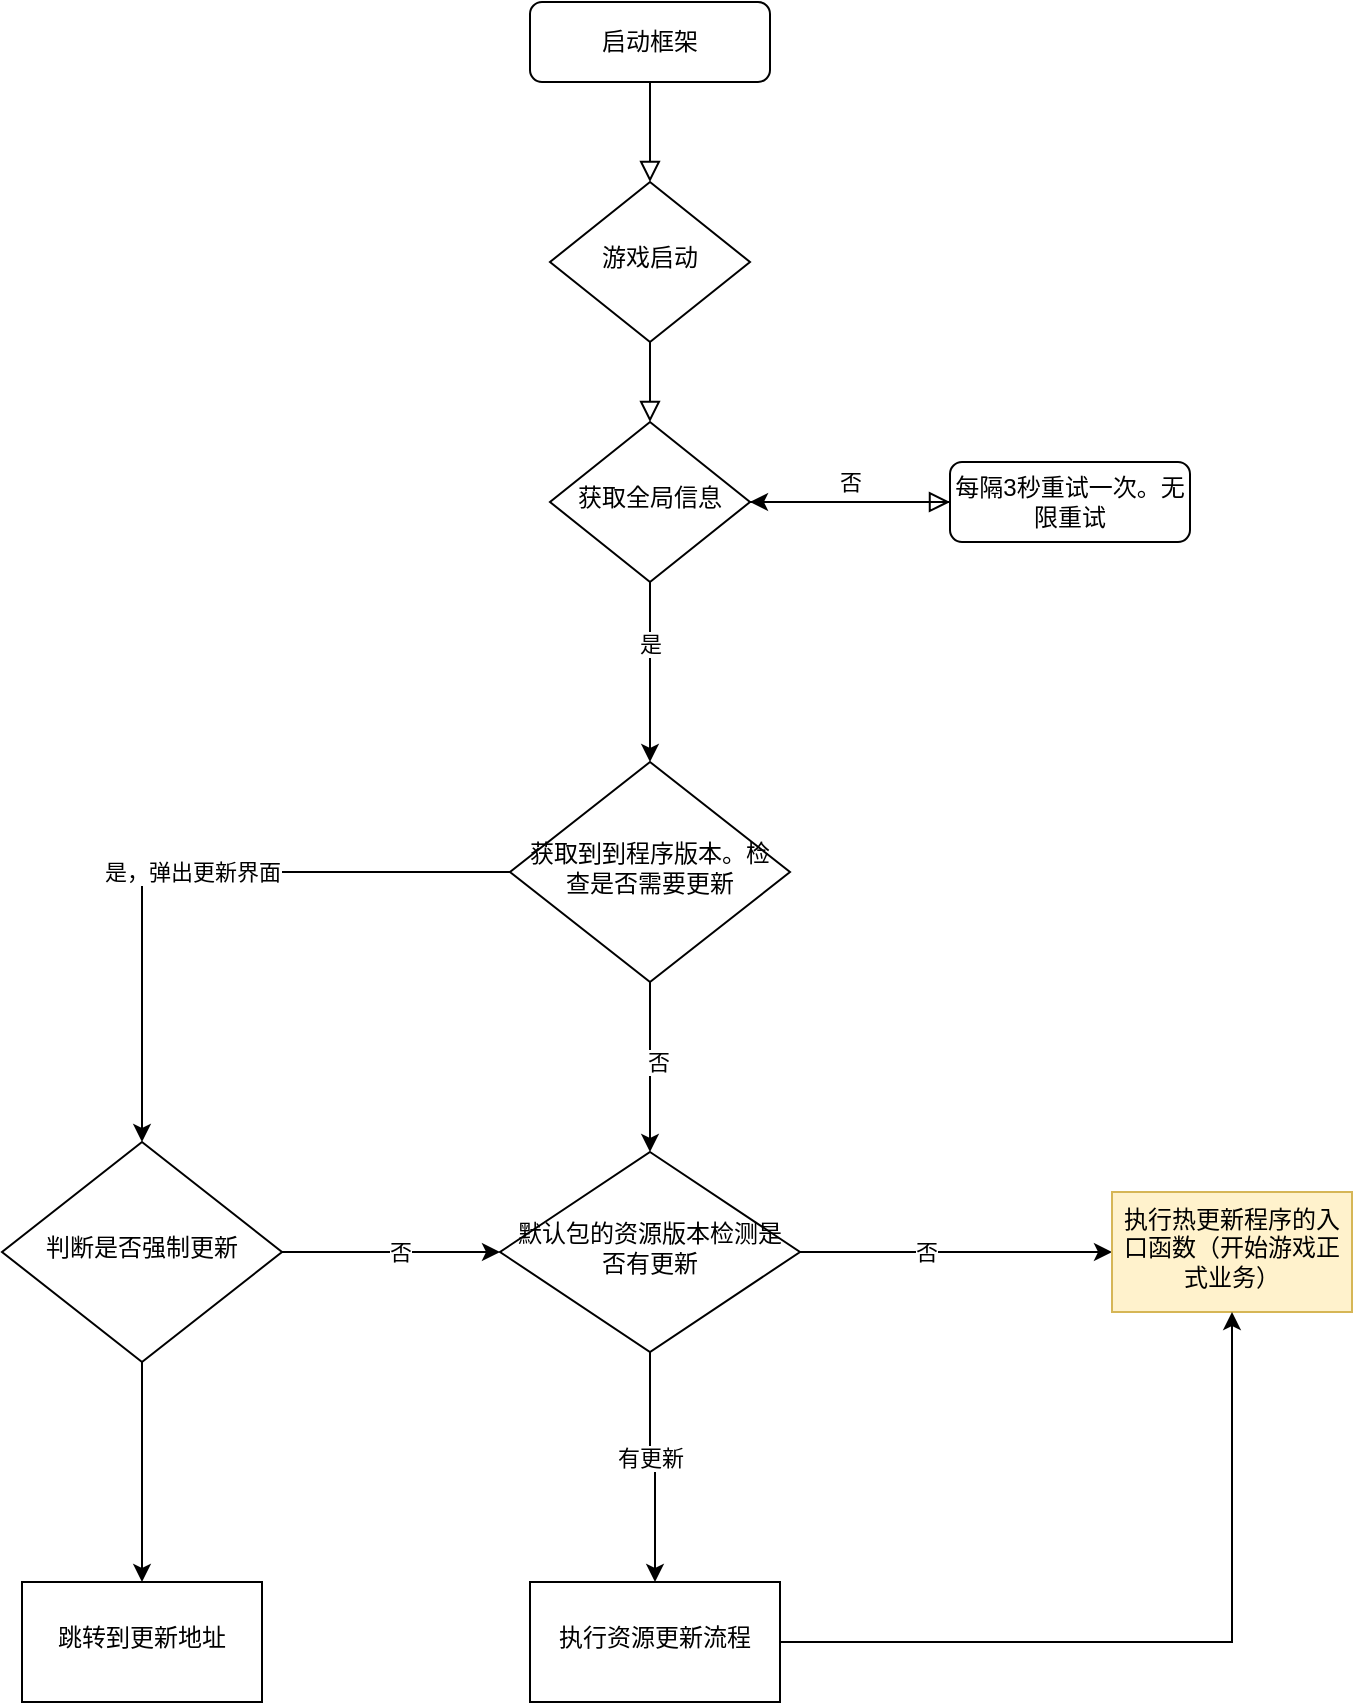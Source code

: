 <mxfile version="24.7.5" pages="2">
  <diagram id="C5RBs43oDa-KdzZeNtuy" name="客户端启动流程">
    <mxGraphModel dx="1434" dy="836" grid="1" gridSize="10" guides="1" tooltips="1" connect="1" arrows="1" fold="1" page="1" pageScale="1" pageWidth="827" pageHeight="1169" math="0" shadow="0">
      <root>
        <mxCell id="WIyWlLk6GJQsqaUBKTNV-0" />
        <mxCell id="WIyWlLk6GJQsqaUBKTNV-1" parent="WIyWlLk6GJQsqaUBKTNV-0" />
        <mxCell id="WIyWlLk6GJQsqaUBKTNV-2" value="" style="rounded=0;html=1;jettySize=auto;orthogonalLoop=1;fontSize=11;endArrow=block;endFill=0;endSize=8;strokeWidth=1;shadow=0;labelBackgroundColor=none;edgeStyle=orthogonalEdgeStyle;" parent="WIyWlLk6GJQsqaUBKTNV-1" source="WIyWlLk6GJQsqaUBKTNV-3" target="WIyWlLk6GJQsqaUBKTNV-6" edge="1">
          <mxGeometry relative="1" as="geometry" />
        </mxCell>
        <mxCell id="WIyWlLk6GJQsqaUBKTNV-3" value="启动框架" style="rounded=1;whiteSpace=wrap;html=1;fontSize=12;glass=0;strokeWidth=1;shadow=0;" parent="WIyWlLk6GJQsqaUBKTNV-1" vertex="1">
          <mxGeometry x="340" y="20" width="120" height="40" as="geometry" />
        </mxCell>
        <mxCell id="WIyWlLk6GJQsqaUBKTNV-4" value="" style="rounded=0;html=1;jettySize=auto;orthogonalLoop=1;fontSize=11;endArrow=block;endFill=0;endSize=8;strokeWidth=1;shadow=0;labelBackgroundColor=none;edgeStyle=orthogonalEdgeStyle;" parent="WIyWlLk6GJQsqaUBKTNV-1" source="WIyWlLk6GJQsqaUBKTNV-6" target="WIyWlLk6GJQsqaUBKTNV-10" edge="1">
          <mxGeometry y="20" relative="1" as="geometry">
            <mxPoint as="offset" />
          </mxGeometry>
        </mxCell>
        <mxCell id="WIyWlLk6GJQsqaUBKTNV-6" value="游戏启动" style="rhombus;whiteSpace=wrap;html=1;shadow=0;fontFamily=Helvetica;fontSize=12;align=center;strokeWidth=1;spacing=6;spacingTop=-4;" parent="WIyWlLk6GJQsqaUBKTNV-1" vertex="1">
          <mxGeometry x="350" y="110" width="100" height="80" as="geometry" />
        </mxCell>
        <mxCell id="WIyWlLk6GJQsqaUBKTNV-9" value="否" style="edgeStyle=orthogonalEdgeStyle;rounded=0;html=1;jettySize=auto;orthogonalLoop=1;fontSize=11;endArrow=block;endFill=0;endSize=8;strokeWidth=1;shadow=0;labelBackgroundColor=none;" parent="WIyWlLk6GJQsqaUBKTNV-1" source="WIyWlLk6GJQsqaUBKTNV-10" target="WIyWlLk6GJQsqaUBKTNV-12" edge="1">
          <mxGeometry y="10" relative="1" as="geometry">
            <mxPoint as="offset" />
          </mxGeometry>
        </mxCell>
        <mxCell id="RxQZ7hR19uwEo2QJ2o0d-3" value="" style="edgeStyle=orthogonalEdgeStyle;rounded=0;orthogonalLoop=1;jettySize=auto;html=1;" parent="WIyWlLk6GJQsqaUBKTNV-1" source="WIyWlLk6GJQsqaUBKTNV-10" target="RxQZ7hR19uwEo2QJ2o0d-2" edge="1">
          <mxGeometry relative="1" as="geometry" />
        </mxCell>
        <mxCell id="RxQZ7hR19uwEo2QJ2o0d-41" value="是" style="edgeLabel;html=1;align=center;verticalAlign=middle;resizable=0;points=[];" parent="RxQZ7hR19uwEo2QJ2o0d-3" vertex="1" connectable="0">
          <mxGeometry x="-0.32" relative="1" as="geometry">
            <mxPoint as="offset" />
          </mxGeometry>
        </mxCell>
        <mxCell id="WIyWlLk6GJQsqaUBKTNV-10" value="获取全局信息" style="rhombus;whiteSpace=wrap;html=1;shadow=0;fontFamily=Helvetica;fontSize=12;align=center;strokeWidth=1;spacing=6;spacingTop=-4;" parent="WIyWlLk6GJQsqaUBKTNV-1" vertex="1">
          <mxGeometry x="350" y="230" width="100" height="80" as="geometry" />
        </mxCell>
        <mxCell id="RxQZ7hR19uwEo2QJ2o0d-0" value="" style="edgeStyle=orthogonalEdgeStyle;rounded=0;orthogonalLoop=1;jettySize=auto;html=1;" parent="WIyWlLk6GJQsqaUBKTNV-1" source="WIyWlLk6GJQsqaUBKTNV-12" target="WIyWlLk6GJQsqaUBKTNV-10" edge="1">
          <mxGeometry relative="1" as="geometry" />
        </mxCell>
        <mxCell id="WIyWlLk6GJQsqaUBKTNV-12" value="每隔3秒重试一次。无限重试" style="rounded=1;whiteSpace=wrap;html=1;fontSize=12;glass=0;strokeWidth=1;shadow=0;" parent="WIyWlLk6GJQsqaUBKTNV-1" vertex="1">
          <mxGeometry x="550" y="250" width="120" height="40" as="geometry" />
        </mxCell>
        <mxCell id="RxQZ7hR19uwEo2QJ2o0d-5" value="" style="edgeStyle=orthogonalEdgeStyle;rounded=0;orthogonalLoop=1;jettySize=auto;html=1;" parent="WIyWlLk6GJQsqaUBKTNV-1" source="RxQZ7hR19uwEo2QJ2o0d-2" target="RxQZ7hR19uwEo2QJ2o0d-4" edge="1">
          <mxGeometry relative="1" as="geometry" />
        </mxCell>
        <mxCell id="RxQZ7hR19uwEo2QJ2o0d-6" value="否" style="edgeLabel;html=1;align=center;verticalAlign=middle;resizable=0;points=[];" parent="RxQZ7hR19uwEo2QJ2o0d-5" vertex="1" connectable="0">
          <mxGeometry x="-0.073" y="4" relative="1" as="geometry">
            <mxPoint as="offset" />
          </mxGeometry>
        </mxCell>
        <mxCell id="RxQZ7hR19uwEo2QJ2o0d-8" value="是，弹出更新界面" style="edgeStyle=orthogonalEdgeStyle;rounded=0;orthogonalLoop=1;jettySize=auto;html=1;" parent="WIyWlLk6GJQsqaUBKTNV-1" source="RxQZ7hR19uwEo2QJ2o0d-2" target="RxQZ7hR19uwEo2QJ2o0d-7" edge="1">
          <mxGeometry relative="1" as="geometry" />
        </mxCell>
        <mxCell id="RxQZ7hR19uwEo2QJ2o0d-2" value="获取到到程序版本。检查是否需要更新" style="rhombus;whiteSpace=wrap;html=1;shadow=0;strokeWidth=1;spacing=6;spacingTop=-4;" parent="WIyWlLk6GJQsqaUBKTNV-1" vertex="1">
          <mxGeometry x="330" y="400" width="140" height="110" as="geometry" />
        </mxCell>
        <mxCell id="RxQZ7hR19uwEo2QJ2o0d-22" value="" style="edgeStyle=orthogonalEdgeStyle;rounded=0;orthogonalLoop=1;jettySize=auto;html=1;" parent="WIyWlLk6GJQsqaUBKTNV-1" source="RxQZ7hR19uwEo2QJ2o0d-4" target="RxQZ7hR19uwEo2QJ2o0d-21" edge="1">
          <mxGeometry relative="1" as="geometry" />
        </mxCell>
        <mxCell id="RxQZ7hR19uwEo2QJ2o0d-23" value="否" style="edgeLabel;html=1;align=center;verticalAlign=middle;resizable=0;points=[];" parent="RxQZ7hR19uwEo2QJ2o0d-22" vertex="1" connectable="0">
          <mxGeometry x="-0.2" relative="1" as="geometry">
            <mxPoint as="offset" />
          </mxGeometry>
        </mxCell>
        <mxCell id="RxQZ7hR19uwEo2QJ2o0d-25" value="" style="edgeStyle=orthogonalEdgeStyle;rounded=0;orthogonalLoop=1;jettySize=auto;html=1;" parent="WIyWlLk6GJQsqaUBKTNV-1" source="RxQZ7hR19uwEo2QJ2o0d-4" target="RxQZ7hR19uwEo2QJ2o0d-24" edge="1">
          <mxGeometry relative="1" as="geometry" />
        </mxCell>
        <mxCell id="RxQZ7hR19uwEo2QJ2o0d-26" value="有更新" style="edgeLabel;html=1;align=center;verticalAlign=middle;resizable=0;points=[];" parent="RxQZ7hR19uwEo2QJ2o0d-25" vertex="1" connectable="0">
          <mxGeometry x="-0.1" relative="1" as="geometry">
            <mxPoint as="offset" />
          </mxGeometry>
        </mxCell>
        <mxCell id="RxQZ7hR19uwEo2QJ2o0d-4" value="默认包的资源版本检测是否有更新" style="rhombus;whiteSpace=wrap;html=1;shadow=0;strokeWidth=1;spacing=6;spacingTop=-4;" parent="WIyWlLk6GJQsqaUBKTNV-1" vertex="1">
          <mxGeometry x="325" y="595" width="150" height="100" as="geometry" />
        </mxCell>
        <mxCell id="RxQZ7hR19uwEo2QJ2o0d-15" style="edgeStyle=orthogonalEdgeStyle;rounded=0;orthogonalLoop=1;jettySize=auto;html=1;exitX=1;exitY=0.5;exitDx=0;exitDy=0;" parent="WIyWlLk6GJQsqaUBKTNV-1" source="RxQZ7hR19uwEo2QJ2o0d-7" target="RxQZ7hR19uwEo2QJ2o0d-4" edge="1">
          <mxGeometry relative="1" as="geometry" />
        </mxCell>
        <mxCell id="RxQZ7hR19uwEo2QJ2o0d-16" value="否" style="edgeLabel;html=1;align=center;verticalAlign=middle;resizable=0;points=[];" parent="RxQZ7hR19uwEo2QJ2o0d-15" vertex="1" connectable="0">
          <mxGeometry x="0.071" relative="1" as="geometry">
            <mxPoint as="offset" />
          </mxGeometry>
        </mxCell>
        <mxCell id="RxQZ7hR19uwEo2QJ2o0d-40" value="" style="edgeStyle=orthogonalEdgeStyle;rounded=0;orthogonalLoop=1;jettySize=auto;html=1;" parent="WIyWlLk6GJQsqaUBKTNV-1" source="RxQZ7hR19uwEo2QJ2o0d-7" target="RxQZ7hR19uwEo2QJ2o0d-39" edge="1">
          <mxGeometry relative="1" as="geometry" />
        </mxCell>
        <mxCell id="RxQZ7hR19uwEo2QJ2o0d-7" value="判断是否强制更新" style="rhombus;whiteSpace=wrap;html=1;shadow=0;strokeWidth=1;spacing=6;spacingTop=-4;" parent="WIyWlLk6GJQsqaUBKTNV-1" vertex="1">
          <mxGeometry x="76" y="590" width="140" height="110" as="geometry" />
        </mxCell>
        <mxCell id="RxQZ7hR19uwEo2QJ2o0d-21" value="执行热更新程序的入口函数（开始游戏正式业务）" style="whiteSpace=wrap;html=1;shadow=0;strokeWidth=1;spacing=6;spacingTop=-4;fillColor=#fff2cc;strokeColor=#d6b656;" parent="WIyWlLk6GJQsqaUBKTNV-1" vertex="1">
          <mxGeometry x="631" y="615" width="120" height="60" as="geometry" />
        </mxCell>
        <mxCell id="RxQZ7hR19uwEo2QJ2o0d-37" style="edgeStyle=orthogonalEdgeStyle;rounded=0;orthogonalLoop=1;jettySize=auto;html=1;exitX=1;exitY=0.5;exitDx=0;exitDy=0;" parent="WIyWlLk6GJQsqaUBKTNV-1" source="RxQZ7hR19uwEo2QJ2o0d-24" target="RxQZ7hR19uwEo2QJ2o0d-21" edge="1">
          <mxGeometry relative="1" as="geometry" />
        </mxCell>
        <mxCell id="RxQZ7hR19uwEo2QJ2o0d-24" value="执行资源更新流程" style="whiteSpace=wrap;html=1;shadow=0;strokeWidth=1;spacing=6;spacingTop=-4;rounded=0;glass=0;" parent="WIyWlLk6GJQsqaUBKTNV-1" vertex="1">
          <mxGeometry x="340" y="810" width="125" height="60" as="geometry" />
        </mxCell>
        <mxCell id="RxQZ7hR19uwEo2QJ2o0d-39" value="跳转到更新地址" style="whiteSpace=wrap;html=1;shadow=0;strokeWidth=1;spacing=6;spacingTop=-4;" parent="WIyWlLk6GJQsqaUBKTNV-1" vertex="1">
          <mxGeometry x="86" y="810" width="120" height="60" as="geometry" />
        </mxCell>
      </root>
    </mxGraphModel>
  </diagram>
  <diagram id="Bng0AqlYDgaoMMWSQtTC" name="服务器启动流程">
    <mxGraphModel dx="1687" dy="984" grid="1" gridSize="10" guides="1" tooltips="1" connect="1" arrows="1" fold="1" page="1" pageScale="1" pageWidth="827" pageHeight="1169" math="0" shadow="0">
      <root>
        <mxCell id="0" />
        <mxCell id="1" parent="0" />
        <mxCell id="lFHb3DJ6jFnrcH7S9dAR-3" value="" style="edgeStyle=orthogonalEdgeStyle;rounded=0;orthogonalLoop=1;jettySize=auto;html=1;" edge="1" parent="1" source="lFHb3DJ6jFnrcH7S9dAR-1" target="lFHb3DJ6jFnrcH7S9dAR-2">
          <mxGeometry relative="1" as="geometry" />
        </mxCell>
        <mxCell id="lFHb3DJ6jFnrcH7S9dAR-1" value="启动开始" style="rounded=1;whiteSpace=wrap;html=1;fontSize=12;glass=0;strokeWidth=1;shadow=0;" vertex="1" parent="1">
          <mxGeometry x="240" y="10" width="120" height="40" as="geometry" />
        </mxCell>
        <mxCell id="lFHb3DJ6jFnrcH7S9dAR-7" value="" style="edgeStyle=orthogonalEdgeStyle;rounded=0;orthogonalLoop=1;jettySize=auto;html=1;" edge="1" parent="1" source="lFHb3DJ6jFnrcH7S9dAR-2" target="lFHb3DJ6jFnrcH7S9dAR-6">
          <mxGeometry relative="1" as="geometry" />
        </mxCell>
        <mxCell id="lFHb3DJ6jFnrcH7S9dAR-2" value="获取外部启动参数" style="rounded=1;whiteSpace=wrap;html=1;fontSize=12;glass=0;strokeWidth=1;shadow=0;" vertex="1" parent="1">
          <mxGeometry x="240" y="90" width="120" height="40" as="geometry" />
        </mxCell>
        <mxCell id="lFHb3DJ6jFnrcH7S9dAR-52" style="edgeStyle=orthogonalEdgeStyle;rounded=0;orthogonalLoop=1;jettySize=auto;html=1;exitX=0.5;exitY=1;exitDx=0;exitDy=0;entryX=0;entryY=0.5;entryDx=0;entryDy=0;" edge="1" parent="1" source="lFHb3DJ6jFnrcH7S9dAR-6" target="lFHb3DJ6jFnrcH7S9dAR-43">
          <mxGeometry relative="1" as="geometry" />
        </mxCell>
        <mxCell id="lFHb3DJ6jFnrcH7S9dAR-6" value="获取环境变量启动参数" style="rounded=1;whiteSpace=wrap;html=1;fontSize=12;glass=0;strokeWidth=1;shadow=0;" vertex="1" parent="1">
          <mxGeometry x="20" y="90" width="120" height="40" as="geometry" />
        </mxCell>
        <mxCell id="lFHb3DJ6jFnrcH7S9dAR-11" value="" style="edgeStyle=orthogonalEdgeStyle;rounded=0;orthogonalLoop=1;jettySize=auto;html=1;" edge="1" parent="1" source="lFHb3DJ6jFnrcH7S9dAR-8" target="lFHb3DJ6jFnrcH7S9dAR-10">
          <mxGeometry relative="1" as="geometry" />
        </mxCell>
        <mxCell id="lFHb3DJ6jFnrcH7S9dAR-12" value="否" style="edgeLabel;html=1;align=center;verticalAlign=middle;resizable=0;points=[];" vertex="1" connectable="0" parent="lFHb3DJ6jFnrcH7S9dAR-11">
          <mxGeometry x="-0.128" y="-2" relative="1" as="geometry">
            <mxPoint as="offset" />
          </mxGeometry>
        </mxCell>
        <mxCell id="lFHb3DJ6jFnrcH7S9dAR-17" value="" style="edgeStyle=orthogonalEdgeStyle;rounded=0;orthogonalLoop=1;jettySize=auto;html=1;" edge="1" parent="1" source="lFHb3DJ6jFnrcH7S9dAR-8" target="lFHb3DJ6jFnrcH7S9dAR-16">
          <mxGeometry relative="1" as="geometry" />
        </mxCell>
        <mxCell id="lFHb3DJ6jFnrcH7S9dAR-8" value="判断是否存在指定启动参数" style="rhombus;whiteSpace=wrap;html=1;rounded=1;glass=0;strokeWidth=1;shadow=0;" vertex="1" parent="1">
          <mxGeometry x="245" y="360" width="110" height="100" as="geometry" />
        </mxCell>
        <mxCell id="lFHb3DJ6jFnrcH7S9dAR-14" value="" style="edgeStyle=orthogonalEdgeStyle;rounded=0;orthogonalLoop=1;jettySize=auto;html=1;" edge="1" parent="1" source="lFHb3DJ6jFnrcH7S9dAR-10" target="lFHb3DJ6jFnrcH7S9dAR-13">
          <mxGeometry relative="1" as="geometry" />
        </mxCell>
        <mxCell id="lFHb3DJ6jFnrcH7S9dAR-15" value="加载成功" style="edgeLabel;html=1;align=center;verticalAlign=middle;resizable=0;points=[];" vertex="1" connectable="0" parent="lFHb3DJ6jFnrcH7S9dAR-14">
          <mxGeometry x="0.148" y="-2" relative="1" as="geometry">
            <mxPoint as="offset" />
          </mxGeometry>
        </mxCell>
        <mxCell id="lFHb3DJ6jFnrcH7S9dAR-18" style="edgeStyle=orthogonalEdgeStyle;rounded=0;orthogonalLoop=1;jettySize=auto;html=1;exitX=0.5;exitY=1;exitDx=0;exitDy=0;entryX=1;entryY=0.5;entryDx=0;entryDy=0;" edge="1" parent="1" source="lFHb3DJ6jFnrcH7S9dAR-10" target="lFHb3DJ6jFnrcH7S9dAR-16">
          <mxGeometry relative="1" as="geometry" />
        </mxCell>
        <mxCell id="lFHb3DJ6jFnrcH7S9dAR-19" value="加载失败" style="edgeLabel;html=1;align=center;verticalAlign=middle;resizable=0;points=[];" vertex="1" connectable="0" parent="lFHb3DJ6jFnrcH7S9dAR-18">
          <mxGeometry x="-0.375" y="1" relative="1" as="geometry">
            <mxPoint as="offset" />
          </mxGeometry>
        </mxCell>
        <mxCell id="lFHb3DJ6jFnrcH7S9dAR-10" value="加载app_config.json配置文件" style="whiteSpace=wrap;html=1;rounded=1;glass=0;strokeWidth=1;shadow=0;" vertex="1" parent="1">
          <mxGeometry x="410" y="380" width="120" height="60" as="geometry" />
        </mxCell>
        <mxCell id="lFHb3DJ6jFnrcH7S9dAR-20" style="edgeStyle=orthogonalEdgeStyle;rounded=0;orthogonalLoop=1;jettySize=auto;html=1;exitX=0.5;exitY=1;exitDx=0;exitDy=0;entryX=1;entryY=0.5;entryDx=0;entryDy=0;" edge="1" parent="1" source="lFHb3DJ6jFnrcH7S9dAR-13" target="lFHb3DJ6jFnrcH7S9dAR-16">
          <mxGeometry relative="1" as="geometry" />
        </mxCell>
        <mxCell id="lFHb3DJ6jFnrcH7S9dAR-21" value="解析结束" style="edgeLabel;html=1;align=center;verticalAlign=middle;resizable=0;points=[];" vertex="1" connectable="0" parent="lFHb3DJ6jFnrcH7S9dAR-20">
          <mxGeometry x="-0.591" y="-1" relative="1" as="geometry">
            <mxPoint y="-17" as="offset" />
          </mxGeometry>
        </mxCell>
        <mxCell id="lFHb3DJ6jFnrcH7S9dAR-13" value="解析app_config.json配置文件" style="whiteSpace=wrap;html=1;rounded=1;glass=0;strokeWidth=1;shadow=0;" vertex="1" parent="1">
          <mxGeometry x="600" y="380" width="120" height="60" as="geometry" />
        </mxCell>
        <mxCell id="lFHb3DJ6jFnrcH7S9dAR-23" value="" style="edgeStyle=orthogonalEdgeStyle;rounded=0;orthogonalLoop=1;jettySize=auto;html=1;" edge="1" parent="1" source="lFHb3DJ6jFnrcH7S9dAR-16" target="lFHb3DJ6jFnrcH7S9dAR-22">
          <mxGeometry relative="1" as="geometry" />
        </mxCell>
        <mxCell id="lFHb3DJ6jFnrcH7S9dAR-16" value="扫描所有实现了&lt;span style=&quot;background-color: initial;&quot;&gt;IAppStartUp&lt;/span&gt;&lt;div&gt;&lt;span style=&quot;background-color: initial;&quot;&gt;接口并标记了&lt;/span&gt;&lt;span style=&quot;background-color: initial;&quot;&gt;StartUpTag标签的启动器,并按照优先级排序&lt;/span&gt;&lt;/div&gt;" style="whiteSpace=wrap;html=1;rounded=1;glass=0;strokeWidth=1;shadow=0;" vertex="1" parent="1">
          <mxGeometry x="225" y="510" width="150" height="80" as="geometry" />
        </mxCell>
        <mxCell id="lFHb3DJ6jFnrcH7S9dAR-25" value="" style="edgeStyle=orthogonalEdgeStyle;rounded=0;orthogonalLoop=1;jettySize=auto;html=1;" edge="1" parent="1" source="lFHb3DJ6jFnrcH7S9dAR-22" target="lFHb3DJ6jFnrcH7S9dAR-24">
          <mxGeometry relative="1" as="geometry" />
        </mxCell>
        <mxCell id="lFHb3DJ6jFnrcH7S9dAR-26" value="否" style="edgeLabel;html=1;align=center;verticalAlign=middle;resizable=0;points=[];" vertex="1" connectable="0" parent="lFHb3DJ6jFnrcH7S9dAR-25">
          <mxGeometry x="-0.022" y="4" relative="1" as="geometry">
            <mxPoint x="-1" as="offset" />
          </mxGeometry>
        </mxCell>
        <mxCell id="lFHb3DJ6jFnrcH7S9dAR-33" value="" style="edgeStyle=orthogonalEdgeStyle;rounded=0;orthogonalLoop=1;jettySize=auto;html=1;" edge="1" parent="1" source="lFHb3DJ6jFnrcH7S9dAR-22" target="lFHb3DJ6jFnrcH7S9dAR-32">
          <mxGeometry relative="1" as="geometry" />
        </mxCell>
        <mxCell id="lFHb3DJ6jFnrcH7S9dAR-22" value="获取是否有指定的启动参数" style="rhombus;whiteSpace=wrap;html=1;rounded=1;glass=0;strokeWidth=1;shadow=0;" vertex="1" parent="1">
          <mxGeometry x="220" y="630" width="160" height="90" as="geometry" />
        </mxCell>
        <mxCell id="lFHb3DJ6jFnrcH7S9dAR-39" style="edgeStyle=orthogonalEdgeStyle;rounded=0;orthogonalLoop=1;jettySize=auto;html=1;exitX=0.5;exitY=1;exitDx=0;exitDy=0;" edge="1" parent="1" source="lFHb3DJ6jFnrcH7S9dAR-24">
          <mxGeometry relative="1" as="geometry">
            <mxPoint x="300" y="800" as="targetPoint" />
          </mxGeometry>
        </mxCell>
        <mxCell id="lFHb3DJ6jFnrcH7S9dAR-40" value="设置默认配置" style="edgeLabel;html=1;align=center;verticalAlign=middle;resizable=0;points=[];" vertex="1" connectable="0" parent="lFHb3DJ6jFnrcH7S9dAR-39">
          <mxGeometry x="-0.059" y="1" relative="1" as="geometry">
            <mxPoint as="offset" />
          </mxGeometry>
        </mxCell>
        <mxCell id="lFHb3DJ6jFnrcH7S9dAR-24" value="获取默认的保底配置" style="whiteSpace=wrap;html=1;rounded=1;glass=0;strokeWidth=1;shadow=0;" vertex="1" parent="1">
          <mxGeometry x="480" y="645" width="120" height="60" as="geometry" />
        </mxCell>
        <mxCell id="lFHb3DJ6jFnrcH7S9dAR-57" value="" style="edgeStyle=orthogonalEdgeStyle;rounded=0;orthogonalLoop=1;jettySize=auto;html=1;" edge="1" parent="1" source="lFHb3DJ6jFnrcH7S9dAR-29" target="lFHb3DJ6jFnrcH7S9dAR-56">
          <mxGeometry relative="1" as="geometry" />
        </mxCell>
        <mxCell id="lFHb3DJ6jFnrcH7S9dAR-29" value="启动指定的服务器" style="whiteSpace=wrap;html=1;rounded=1;glass=0;strokeWidth=1;shadow=0;" vertex="1" parent="1">
          <mxGeometry x="240" y="955" width="120" height="60" as="geometry" />
        </mxCell>
        <mxCell id="lFHb3DJ6jFnrcH7S9dAR-34" style="edgeStyle=orthogonalEdgeStyle;rounded=0;orthogonalLoop=1;jettySize=auto;html=1;exitX=0.5;exitY=1;exitDx=0;exitDy=0;entryX=0.5;entryY=0;entryDx=0;entryDy=0;" edge="1" parent="1" source="lFHb3DJ6jFnrcH7S9dAR-32" target="lFHb3DJ6jFnrcH7S9dAR-29">
          <mxGeometry relative="1" as="geometry" />
        </mxCell>
        <mxCell id="lFHb3DJ6jFnrcH7S9dAR-35" value="是" style="edgeLabel;html=1;align=center;verticalAlign=middle;resizable=0;points=[];" vertex="1" connectable="0" parent="lFHb3DJ6jFnrcH7S9dAR-34">
          <mxGeometry x="-0.15" y="-2" relative="1" as="geometry">
            <mxPoint as="offset" />
          </mxGeometry>
        </mxCell>
        <mxCell id="lFHb3DJ6jFnrcH7S9dAR-37" value="" style="edgeStyle=orthogonalEdgeStyle;rounded=0;orthogonalLoop=1;jettySize=auto;html=1;" edge="1" parent="1" source="lFHb3DJ6jFnrcH7S9dAR-32" target="lFHb3DJ6jFnrcH7S9dAR-36">
          <mxGeometry relative="1" as="geometry" />
        </mxCell>
        <mxCell id="lFHb3DJ6jFnrcH7S9dAR-38" value="否" style="edgeLabel;html=1;align=center;verticalAlign=middle;resizable=0;points=[];" vertex="1" connectable="0" parent="lFHb3DJ6jFnrcH7S9dAR-37">
          <mxGeometry x="-0.163" y="-3" relative="1" as="geometry">
            <mxPoint as="offset" />
          </mxGeometry>
        </mxCell>
        <mxCell id="lFHb3DJ6jFnrcH7S9dAR-32" value="&#xa;&lt;span style=&quot;color: rgb(0, 0, 0); font-family: Helvetica; font-size: 12px; font-style: normal; font-variant-ligatures: normal; font-variant-caps: normal; font-weight: 400; letter-spacing: normal; orphans: 2; text-align: center; text-indent: 0px; text-transform: none; widows: 2; word-spacing: 0px; -webkit-text-stroke-width: 0px; white-space: normal; background-color: rgb(251, 251, 251); text-decoration-thickness: initial; text-decoration-style: initial; text-decoration-color: initial; display: inline !important; float: none;&quot;&gt;从启动器中查找指定服务器类型的启动器&lt;/span&gt;&#xa;&#xa;" style="rhombus;whiteSpace=wrap;html=1;rounded=1;glass=0;strokeWidth=1;shadow=0;" vertex="1" parent="1">
          <mxGeometry x="225" y="807.5" width="150" height="95" as="geometry" />
        </mxCell>
        <mxCell id="lFHb3DJ6jFnrcH7S9dAR-58" style="edgeStyle=orthogonalEdgeStyle;rounded=0;orthogonalLoop=1;jettySize=auto;html=1;exitX=0.5;exitY=1;exitDx=0;exitDy=0;entryX=0.5;entryY=0;entryDx=0;entryDy=0;" edge="1" parent="1" source="lFHb3DJ6jFnrcH7S9dAR-36" target="lFHb3DJ6jFnrcH7S9dAR-56">
          <mxGeometry relative="1" as="geometry" />
        </mxCell>
        <mxCell id="lFHb3DJ6jFnrcH7S9dAR-36" value="按照优先级顺序启动所有的服务器" style="whiteSpace=wrap;html=1;rounded=1;glass=0;strokeWidth=1;shadow=0;" vertex="1" parent="1">
          <mxGeometry x="470" y="825" width="120" height="60" as="geometry" />
        </mxCell>
        <mxCell id="lFHb3DJ6jFnrcH7S9dAR-54" style="edgeStyle=orthogonalEdgeStyle;rounded=0;orthogonalLoop=1;jettySize=auto;html=1;exitX=0.5;exitY=1;exitDx=0;exitDy=0;entryX=0.5;entryY=0;entryDx=0;entryDy=0;" edge="1" parent="1" source="lFHb3DJ6jFnrcH7S9dAR-41" target="lFHb3DJ6jFnrcH7S9dAR-46">
          <mxGeometry relative="1" as="geometry" />
        </mxCell>
        <mxCell id="lFHb3DJ6jFnrcH7S9dAR-41" value="配置日志等级和存储路径等参数" style="whiteSpace=wrap;html=1;rounded=1;glass=0;strokeWidth=1;shadow=0;" vertex="1" parent="1">
          <mxGeometry x="500" y="160" width="120" height="60" as="geometry" />
        </mxCell>
        <mxCell id="lFHb3DJ6jFnrcH7S9dAR-53" style="edgeStyle=orthogonalEdgeStyle;rounded=0;orthogonalLoop=1;jettySize=auto;html=1;exitX=1;exitY=0.5;exitDx=0;exitDy=0;entryX=0;entryY=0.5;entryDx=0;entryDy=0;" edge="1" parent="1" source="lFHb3DJ6jFnrcH7S9dAR-43" target="lFHb3DJ6jFnrcH7S9dAR-41">
          <mxGeometry relative="1" as="geometry" />
        </mxCell>
        <mxCell id="lFHb3DJ6jFnrcH7S9dAR-43" value="将外部启动参数和环境变量参数融合,外部参数优先级最高" style="whiteSpace=wrap;html=1;rounded=1;glass=0;strokeWidth=1;shadow=0;" vertex="1" parent="1">
          <mxGeometry x="240" y="160" width="120" height="60" as="geometry" />
        </mxCell>
        <mxCell id="lFHb3DJ6jFnrcH7S9dAR-49" value="" style="edgeStyle=orthogonalEdgeStyle;rounded=0;orthogonalLoop=1;jettySize=auto;html=1;" edge="1" parent="1" source="lFHb3DJ6jFnrcH7S9dAR-46" target="lFHb3DJ6jFnrcH7S9dAR-48">
          <mxGeometry relative="1" as="geometry" />
        </mxCell>
        <mxCell id="lFHb3DJ6jFnrcH7S9dAR-46" value="配置JSON 序列化器" style="whiteSpace=wrap;html=1;rounded=1;glass=0;strokeWidth=1;shadow=0;" vertex="1" parent="1">
          <mxGeometry x="500" y="260" width="120" height="65" as="geometry" />
        </mxCell>
        <mxCell id="lFHb3DJ6jFnrcH7S9dAR-51" style="edgeStyle=orthogonalEdgeStyle;rounded=0;orthogonalLoop=1;jettySize=auto;html=1;exitX=0.5;exitY=1;exitDx=0;exitDy=0;entryX=0.5;entryY=0;entryDx=0;entryDy=0;" edge="1" parent="1" source="lFHb3DJ6jFnrcH7S9dAR-48" target="lFHb3DJ6jFnrcH7S9dAR-8">
          <mxGeometry relative="1" as="geometry" />
        </mxCell>
        <mxCell id="lFHb3DJ6jFnrcH7S9dAR-48" value="扫描和注册消息协议" style="whiteSpace=wrap;html=1;rounded=1;glass=0;strokeWidth=1;shadow=0;" vertex="1" parent="1">
          <mxGeometry x="240" y="260" width="120" height="65" as="geometry" />
        </mxCell>
        <mxCell id="lFHb3DJ6jFnrcH7S9dAR-60" value="" style="edgeStyle=orthogonalEdgeStyle;rounded=0;orthogonalLoop=1;jettySize=auto;html=1;" edge="1" parent="1" source="lFHb3DJ6jFnrcH7S9dAR-56" target="lFHb3DJ6jFnrcH7S9dAR-59">
          <mxGeometry relative="1" as="geometry" />
        </mxCell>
        <mxCell id="lFHb3DJ6jFnrcH7S9dAR-56" value="启动结束" style="whiteSpace=wrap;html=1;rounded=1;glass=0;strokeWidth=1;shadow=0;" vertex="1" parent="1">
          <mxGeometry x="470" y="955" width="120" height="60" as="geometry" />
        </mxCell>
        <mxCell id="lFHb3DJ6jFnrcH7S9dAR-62" value="" style="edgeStyle=orthogonalEdgeStyle;rounded=0;orthogonalLoop=1;jettySize=auto;html=1;" edge="1" parent="1" source="lFHb3DJ6jFnrcH7S9dAR-59" target="lFHb3DJ6jFnrcH7S9dAR-61">
          <mxGeometry relative="1" as="geometry" />
        </mxCell>
        <mxCell id="lFHb3DJ6jFnrcH7S9dAR-59" value="启动APM" style="whiteSpace=wrap;html=1;rounded=1;glass=0;strokeWidth=1;shadow=0;" vertex="1" parent="1">
          <mxGeometry x="470" y="1060" width="120" height="60" as="geometry" />
        </mxCell>
        <mxCell id="lFHb3DJ6jFnrcH7S9dAR-61" value="打印GameFrameX Logo" style="whiteSpace=wrap;html=1;rounded=1;glass=0;strokeWidth=1;shadow=0;" vertex="1" parent="1">
          <mxGeometry x="240" y="1060" width="120" height="60" as="geometry" />
        </mxCell>
      </root>
    </mxGraphModel>
  </diagram>
</mxfile>
